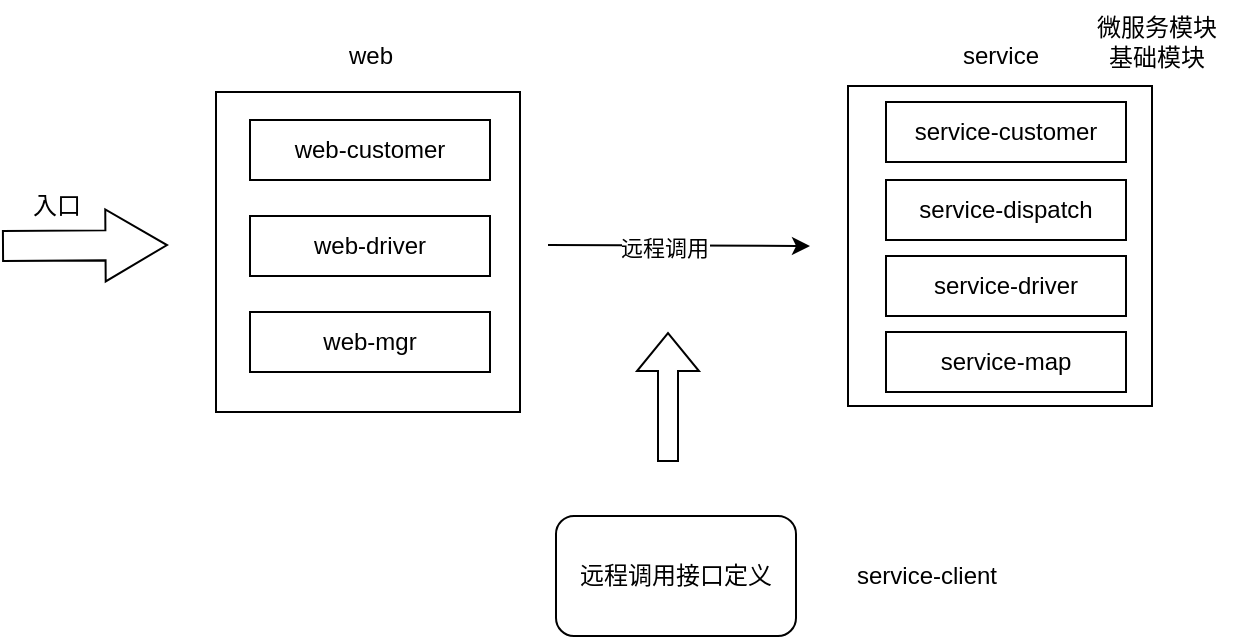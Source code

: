 <mxfile version="26.2.12">
  <diagram id="QtXSAEHBvPVh2OIT97jP" name="第 1 页">
    <mxGraphModel dx="1044" dy="527" grid="0" gridSize="10" guides="1" tooltips="1" connect="1" arrows="1" fold="1" page="1" pageScale="1" pageWidth="827" pageHeight="1169" math="0" shadow="0">
      <root>
        <mxCell id="0" />
        <mxCell id="1" parent="0" />
        <mxCell id="7ZU2pWVacJxth9z2ZUxg-9" value="" style="rounded=0;whiteSpace=wrap;html=1;" vertex="1" parent="1">
          <mxGeometry x="184" y="151" width="152" height="160" as="geometry" />
        </mxCell>
        <mxCell id="7ZU2pWVacJxth9z2ZUxg-2" value="web-customer" style="rounded=0;whiteSpace=wrap;html=1;" vertex="1" parent="1">
          <mxGeometry x="201" y="165" width="120" height="30" as="geometry" />
        </mxCell>
        <mxCell id="7ZU2pWVacJxth9z2ZUxg-3" value="web-driver" style="rounded=0;whiteSpace=wrap;html=1;" vertex="1" parent="1">
          <mxGeometry x="201" y="213" width="120" height="30" as="geometry" />
        </mxCell>
        <mxCell id="7ZU2pWVacJxth9z2ZUxg-4" value="web-mgr" style="rounded=0;whiteSpace=wrap;html=1;" vertex="1" parent="1">
          <mxGeometry x="201" y="261" width="120" height="30" as="geometry" />
        </mxCell>
        <mxCell id="7ZU2pWVacJxth9z2ZUxg-5" value="web" style="text;html=1;align=center;verticalAlign=middle;resizable=0;points=[];autosize=1;strokeColor=none;fillColor=none;" vertex="1" parent="1">
          <mxGeometry x="241" y="120" width="40" height="26" as="geometry" />
        </mxCell>
        <mxCell id="7ZU2pWVacJxth9z2ZUxg-6" value="" style="shape=flexArrow;endArrow=classic;html=1;rounded=0;width=15;endSize=9.92;" edge="1" parent="1">
          <mxGeometry width="50" height="50" relative="1" as="geometry">
            <mxPoint x="77" y="228" as="sourcePoint" />
            <mxPoint x="160" y="227.5" as="targetPoint" />
          </mxGeometry>
        </mxCell>
        <mxCell id="7ZU2pWVacJxth9z2ZUxg-7" value="入口" style="text;html=1;align=center;verticalAlign=middle;resizable=0;points=[];autosize=1;strokeColor=none;fillColor=none;" vertex="1" parent="1">
          <mxGeometry x="83" y="195" width="42" height="26" as="geometry" />
        </mxCell>
        <mxCell id="7ZU2pWVacJxth9z2ZUxg-8" value="" style="endArrow=classic;html=1;rounded=0;" edge="1" parent="1">
          <mxGeometry width="50" height="50" relative="1" as="geometry">
            <mxPoint x="350" y="227.5" as="sourcePoint" />
            <mxPoint x="481" y="228" as="targetPoint" />
          </mxGeometry>
        </mxCell>
        <mxCell id="7ZU2pWVacJxth9z2ZUxg-15" value="远程调用" style="edgeLabel;html=1;align=center;verticalAlign=middle;resizable=0;points=[];" vertex="1" connectable="0" parent="7ZU2pWVacJxth9z2ZUxg-8">
          <mxGeometry x="-0.096" y="-3" relative="1" as="geometry">
            <mxPoint x="-1" y="-2" as="offset" />
          </mxGeometry>
        </mxCell>
        <mxCell id="7ZU2pWVacJxth9z2ZUxg-10" value="" style="rounded=0;whiteSpace=wrap;html=1;" vertex="1" parent="1">
          <mxGeometry x="500" y="148" width="152" height="160" as="geometry" />
        </mxCell>
        <mxCell id="7ZU2pWVacJxth9z2ZUxg-11" value="service-customer" style="rounded=0;whiteSpace=wrap;html=1;" vertex="1" parent="1">
          <mxGeometry x="519" y="156" width="120" height="30" as="geometry" />
        </mxCell>
        <mxCell id="7ZU2pWVacJxth9z2ZUxg-12" value="service-dispatch" style="rounded=0;whiteSpace=wrap;html=1;" vertex="1" parent="1">
          <mxGeometry x="519" y="195" width="120" height="30" as="geometry" />
        </mxCell>
        <mxCell id="7ZU2pWVacJxth9z2ZUxg-13" value="service-driver" style="rounded=0;whiteSpace=wrap;html=1;" vertex="1" parent="1">
          <mxGeometry x="519" y="233" width="120" height="30" as="geometry" />
        </mxCell>
        <mxCell id="7ZU2pWVacJxth9z2ZUxg-14" value="service-map" style="rounded=0;whiteSpace=wrap;html=1;" vertex="1" parent="1">
          <mxGeometry x="519" y="271" width="120" height="30" as="geometry" />
        </mxCell>
        <mxCell id="7ZU2pWVacJxth9z2ZUxg-16" value="" style="shape=flexArrow;endArrow=classic;html=1;rounded=0;" edge="1" parent="1">
          <mxGeometry width="50" height="50" relative="1" as="geometry">
            <mxPoint x="410" y="336" as="sourcePoint" />
            <mxPoint x="410" y="271" as="targetPoint" />
          </mxGeometry>
        </mxCell>
        <mxCell id="7ZU2pWVacJxth9z2ZUxg-17" value="远程调用接口定义" style="rounded=1;whiteSpace=wrap;html=1;" vertex="1" parent="1">
          <mxGeometry x="354" y="363" width="120" height="60" as="geometry" />
        </mxCell>
        <mxCell id="7ZU2pWVacJxth9z2ZUxg-18" value="service-client" style="text;html=1;align=center;verticalAlign=middle;resizable=0;points=[];autosize=1;strokeColor=none;fillColor=none;" vertex="1" parent="1">
          <mxGeometry x="495" y="380" width="88" height="26" as="geometry" />
        </mxCell>
        <mxCell id="7ZU2pWVacJxth9z2ZUxg-19" value="service" style="text;html=1;align=center;verticalAlign=middle;resizable=0;points=[];autosize=1;strokeColor=none;fillColor=none;" vertex="1" parent="1">
          <mxGeometry x="548" y="120" width="56" height="26" as="geometry" />
        </mxCell>
        <mxCell id="7ZU2pWVacJxth9z2ZUxg-20" value="微服务模块&lt;div&gt;基础模块&lt;/div&gt;" style="text;html=1;align=center;verticalAlign=middle;resizable=0;points=[];autosize=1;strokeColor=none;fillColor=none;" vertex="1" parent="1">
          <mxGeometry x="615" y="105" width="78" height="41" as="geometry" />
        </mxCell>
      </root>
    </mxGraphModel>
  </diagram>
</mxfile>
